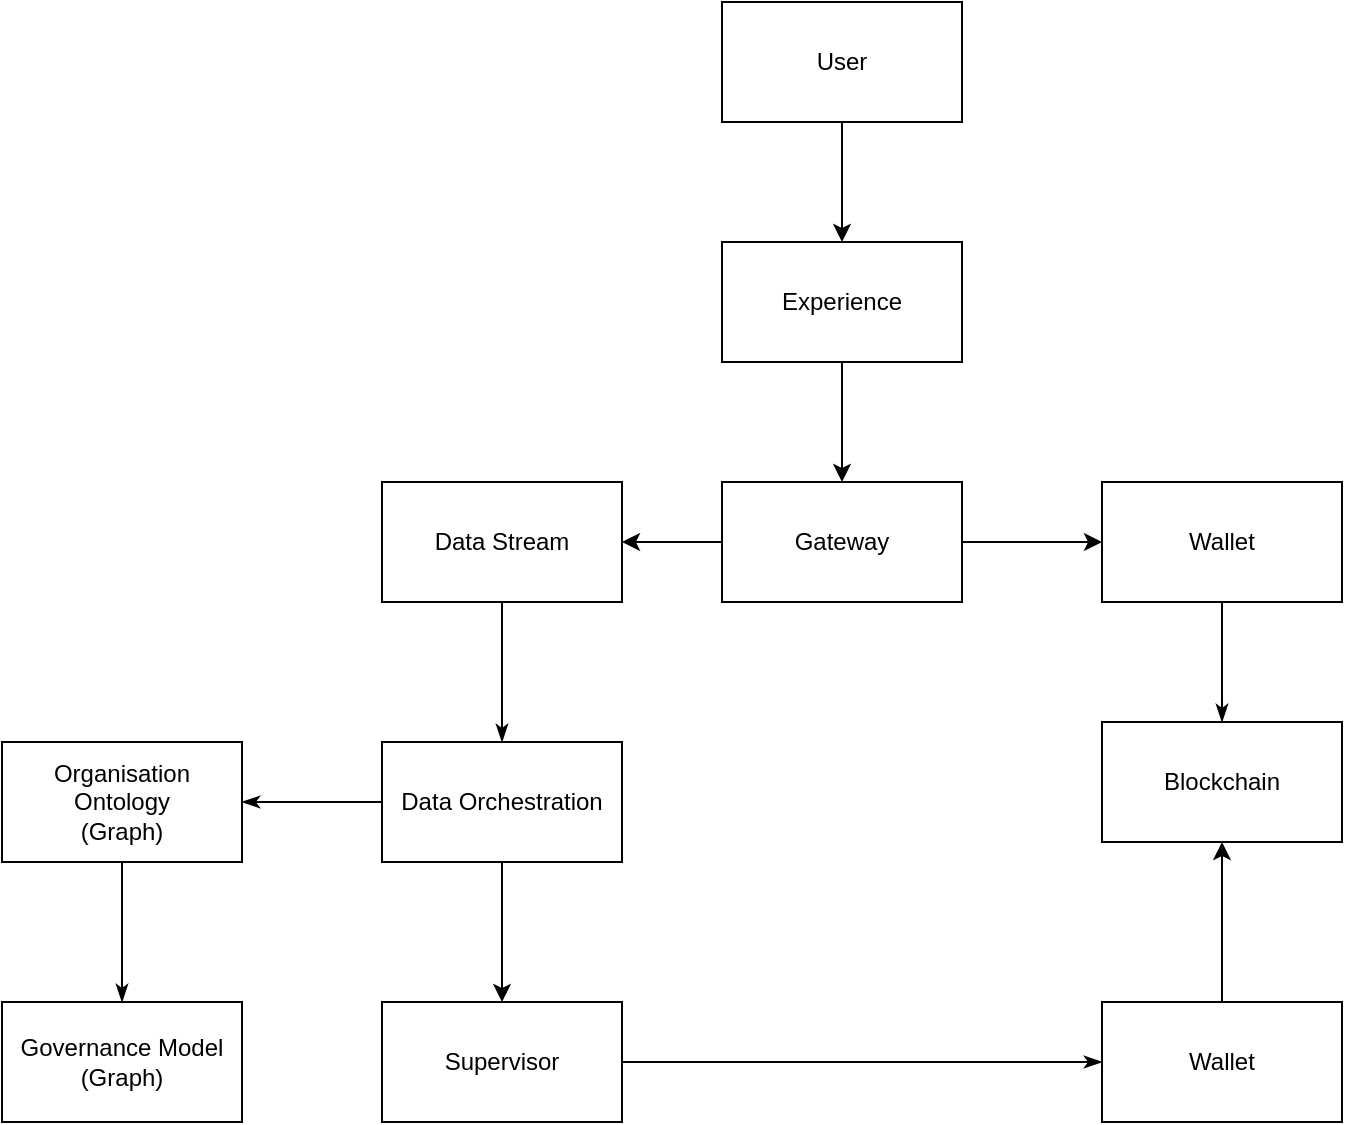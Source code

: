 <mxfile version="15.4.0" type="device"><diagram name="Architecture" id="c9db0220-8083-56f3-ca83-edcdcd058819"><mxGraphModel dx="1086" dy="966" grid="1" gridSize="10" guides="1" tooltips="1" connect="1" arrows="1" fold="1" page="1" pageScale="1.5" pageWidth="826" pageHeight="1169" background="#ffffff" math="0" shadow="0"><root><mxCell id="0" style=";html=1;"/><mxCell id="1" style=";html=1;" parent="0"/><mxCell id="lwSVbqI05-tC0gPzz0jT-6" style="rounded=0;orthogonalLoop=1;jettySize=auto;html=1;" parent="1" source="lwSVbqI05-tC0gPzz0jT-1" target="lwSVbqI05-tC0gPzz0jT-5" edge="1"><mxGeometry relative="1" as="geometry"/></mxCell><mxCell id="lwSVbqI05-tC0gPzz0jT-1" value="Experience" style="rounded=0;whiteSpace=wrap;html=1;" parent="1" vertex="1"><mxGeometry x="450" y="240" width="120" height="60" as="geometry"/></mxCell><mxCell id="defXssky8z6-9mFDVlXE-6" style="edgeStyle=none;rounded=0;orthogonalLoop=1;jettySize=auto;html=1;endArrow=classicThin;endFill=1;" edge="1" parent="1" source="lwSVbqI05-tC0gPzz0jT-2" target="lwSVbqI05-tC0gPzz0jT-3"><mxGeometry relative="1" as="geometry"/></mxCell><mxCell id="lwSVbqI05-tC0gPzz0jT-2" value="Organisation Ontology&lt;br&gt;(Graph)" style="rounded=0;whiteSpace=wrap;html=1;" parent="1" vertex="1"><mxGeometry x="90" y="490" width="120" height="60" as="geometry"/></mxCell><mxCell id="lwSVbqI05-tC0gPzz0jT-3" value="Governance Model&lt;br&gt;(Graph)" style="rounded=0;whiteSpace=wrap;html=1;" parent="1" vertex="1"><mxGeometry x="90" y="620" width="120" height="60" as="geometry"/></mxCell><mxCell id="lwSVbqI05-tC0gPzz0jT-10" style="rounded=0;orthogonalLoop=1;jettySize=auto;html=1;" parent="1" source="lwSVbqI05-tC0gPzz0jT-5" target="lwSVbqI05-tC0gPzz0jT-8" edge="1"><mxGeometry relative="1" as="geometry"/></mxCell><mxCell id="lwSVbqI05-tC0gPzz0jT-5" value="Gateway" style="rounded=0;whiteSpace=wrap;html=1;" parent="1" vertex="1"><mxGeometry x="450" y="360" width="120" height="60" as="geometry"/></mxCell><mxCell id="defXssky8z6-9mFDVlXE-1" style="rounded=0;orthogonalLoop=1;jettySize=auto;html=1;endArrow=classicThin;endFill=1;" edge="1" parent="1" source="lwSVbqI05-tC0gPzz0jT-8" target="lwSVbqI05-tC0gPzz0jT-17"><mxGeometry relative="1" as="geometry"/></mxCell><mxCell id="lwSVbqI05-tC0gPzz0jT-8" value="Data Stream" style="rounded=0;whiteSpace=wrap;html=1;" parent="1" vertex="1"><mxGeometry x="280" y="360" width="120" height="60" as="geometry"/></mxCell><mxCell id="lwSVbqI05-tC0gPzz0jT-9" value="Blockchain" style="rounded=0;whiteSpace=wrap;html=1;" parent="1" vertex="1"><mxGeometry x="640" y="480" width="120" height="60" as="geometry"/></mxCell><mxCell id="lwSVbqI05-tC0gPzz0jT-21" style="edgeStyle=none;rounded=0;orthogonalLoop=1;jettySize=auto;html=1;" parent="1" source="lwSVbqI05-tC0gPzz0jT-17" target="lwSVbqI05-tC0gPzz0jT-20" edge="1"><mxGeometry relative="1" as="geometry"/></mxCell><mxCell id="defXssky8z6-9mFDVlXE-8" style="edgeStyle=none;rounded=0;orthogonalLoop=1;jettySize=auto;html=1;endArrow=classicThin;endFill=1;" edge="1" parent="1" source="lwSVbqI05-tC0gPzz0jT-17" target="lwSVbqI05-tC0gPzz0jT-2"><mxGeometry relative="1" as="geometry"/></mxCell><mxCell id="lwSVbqI05-tC0gPzz0jT-17" value="Data Orchestration" style="rounded=0;whiteSpace=wrap;html=1;" parent="1" vertex="1"><mxGeometry x="280" y="490" width="120" height="60" as="geometry"/></mxCell><mxCell id="lwSVbqI05-tC0gPzz0jT-24" style="edgeStyle=none;rounded=0;orthogonalLoop=1;jettySize=auto;html=1;startArrow=none;" parent="1" source="defXssky8z6-9mFDVlXE-3" target="lwSVbqI05-tC0gPzz0jT-9" edge="1"><mxGeometry relative="1" as="geometry"/></mxCell><mxCell id="defXssky8z6-9mFDVlXE-5" style="edgeStyle=none;rounded=0;orthogonalLoop=1;jettySize=auto;html=1;endArrow=classicThin;endFill=1;" edge="1" parent="1" source="lwSVbqI05-tC0gPzz0jT-20" target="defXssky8z6-9mFDVlXE-3"><mxGeometry relative="1" as="geometry"/></mxCell><mxCell id="lwSVbqI05-tC0gPzz0jT-20" value="Supervisor" style="rounded=0;whiteSpace=wrap;html=1;" parent="1" vertex="1"><mxGeometry x="280" y="620" width="120" height="60" as="geometry"/></mxCell><mxCell id="lwSVbqI05-tC0gPzz0jT-26" style="edgeStyle=none;rounded=0;orthogonalLoop=1;jettySize=auto;html=1;" parent="1" source="lwSVbqI05-tC0gPzz0jT-25" target="lwSVbqI05-tC0gPzz0jT-1" edge="1"><mxGeometry relative="1" as="geometry"/></mxCell><mxCell id="lwSVbqI05-tC0gPzz0jT-29" style="edgeStyle=none;rounded=0;orthogonalLoop=1;jettySize=auto;html=1;" parent="1" source="lwSVbqI05-tC0gPzz0jT-5" target="lwSVbqI05-tC0gPzz0jT-27" edge="1"><mxGeometry relative="1" as="geometry"/></mxCell><mxCell id="lwSVbqI05-tC0gPzz0jT-25" value="User" style="rounded=0;whiteSpace=wrap;html=1;" parent="1" vertex="1"><mxGeometry x="450" y="120" width="120" height="60" as="geometry"/></mxCell><mxCell id="defXssky8z6-9mFDVlXE-2" style="edgeStyle=none;rounded=0;orthogonalLoop=1;jettySize=auto;html=1;endArrow=classicThin;endFill=1;" edge="1" parent="1" source="lwSVbqI05-tC0gPzz0jT-27" target="lwSVbqI05-tC0gPzz0jT-9"><mxGeometry relative="1" as="geometry"/></mxCell><mxCell id="lwSVbqI05-tC0gPzz0jT-27" value="Wallet" style="rounded=0;whiteSpace=wrap;html=1;" parent="1" vertex="1"><mxGeometry x="640" y="360" width="120" height="60" as="geometry"/></mxCell><mxCell id="defXssky8z6-9mFDVlXE-3" value="Wallet" style="rounded=0;whiteSpace=wrap;html=1;" vertex="1" parent="1"><mxGeometry x="640" y="620" width="120" height="60" as="geometry"/></mxCell></root></mxGraphModel></diagram></mxfile>